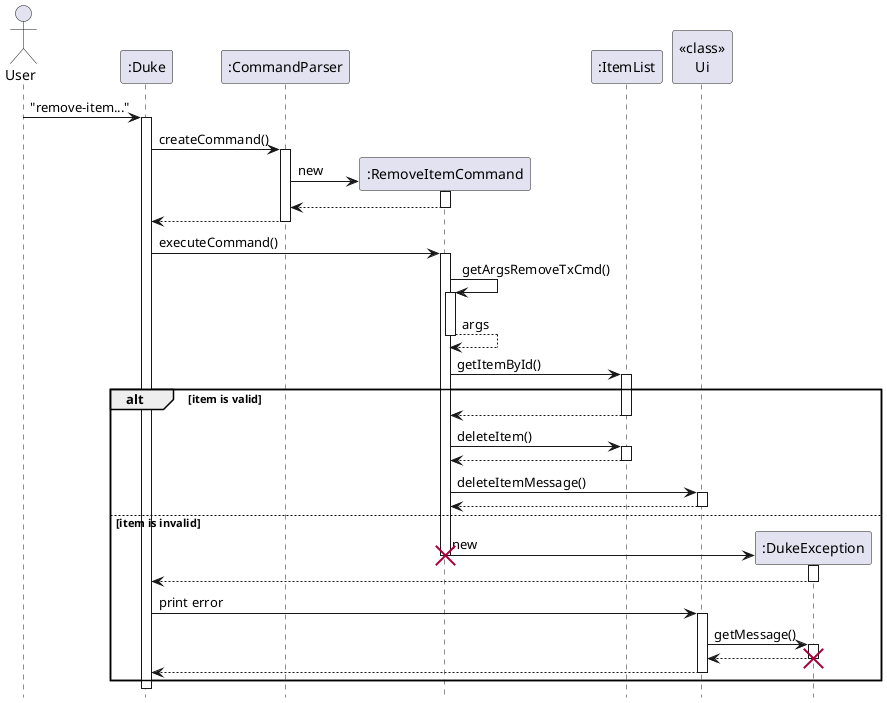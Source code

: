 @startuml
hide footbox

Actor User
"User" -> ":Duke": "remove-item..."
activate ":Duke"
":Duke" -> ":CommandParser": createCommand()
activate ":CommandParser"
":CommandParser" -> ":RemoveItemCommand"**: new
activate ":RemoveItemCommand"
return
":CommandParser" --> ":Duke"
deactivate

":Duke" -> ":RemoveItemCommand" : executeCommand()
activate ":RemoveItemCommand"
":RemoveItemCommand" -> ":RemoveItemCommand": getArgsRemoveTxCmd()
activate ":RemoveItemCommand"
return args
    ":RemoveItemCommand" -> ":ItemList": getItemById()
    activate ":ItemList"
alt item is valid
    ":ItemList" --> ":RemoveItemCommand"
    deactivate ":ItemList"
    ":RemoveItemCommand" -> ":ItemList": deleteItem()
    activate ":ItemList"
    return
    ":RemoveItemCommand" -> "<<class>>\nUi": deleteItemMessage()
    activate "<<class>>\nUi"
    return
    deactivate "<<class>>\nUi"
    deactivate ":ItemList"
else item is invalid
    ":RemoveItemCommand" -> ":DukeException"** : new
    destroy ":RemoveItemCommand"
    activate ":DukeException"
    ":DukeException" --> ":Duke"
    deactivate ":DukeException"
    ":Duke" -> "<<class>>\nUi" : print error
    activate "<<class>>\nUi"
    "<<class>>\nUi" -> ":DukeException": getMessage()
    activate ":DukeException"
    return
    destroy ":DukeException"
    "<<class>>\nUi" --> ":Duke"
    deactivate "<<class>>\nUi"
end
deactivate ":RemoveItemCommand"

@enduml